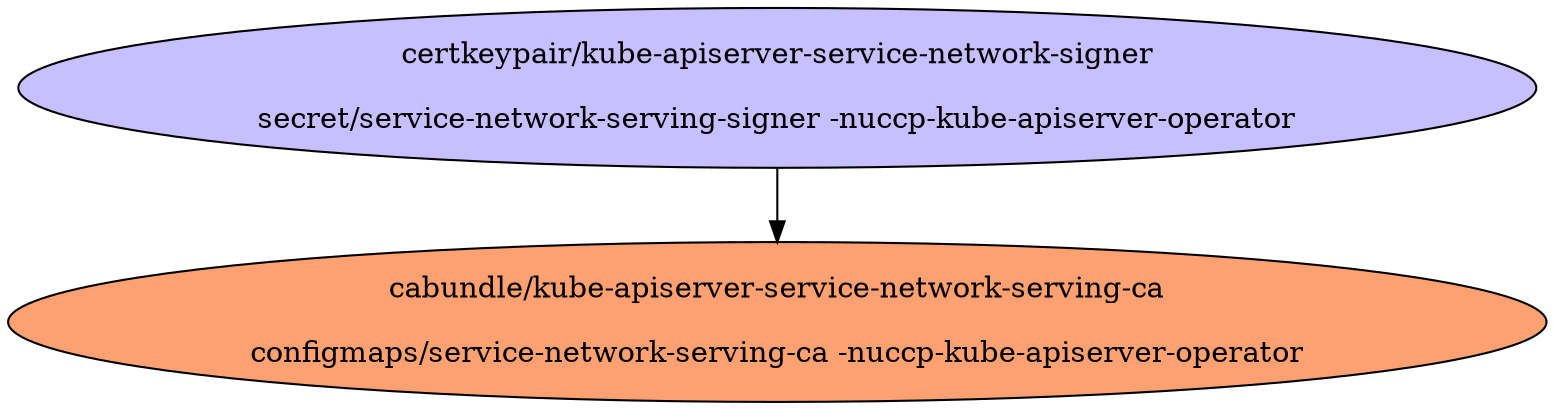 digraph "Local Certificate" {
  // Node definitions.
  1 [
    label="certkeypair/kube-apiserver-service-network-signer\n\nsecret/service-network-serving-signer -nuccp-kube-apiserver-operator\n"
    style=filled
    fillcolor="#c7bfff"
  ];
  16 [
    label="cabundle/kube-apiserver-service-network-serving-ca\n\nconfigmaps/service-network-serving-ca -nuccp-kube-apiserver-operator\n"
    style=filled
    fillcolor="#fda172"
  ];

  // Edge definitions.
  1 -> 16;
}